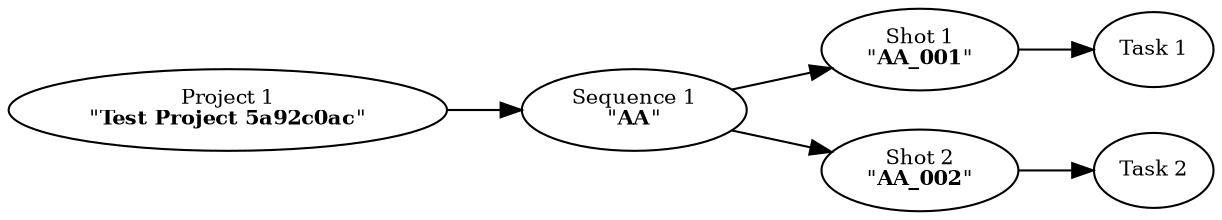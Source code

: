 digraph task_forked_context {
graph [rankdir="LR"]
node [fontsize=10]
project_ctx_1017bc690 [label=<Project 1<BR/>"<B>Test Project 5a92c0ac</B>">]
project_ctx_1017bc690 -> sequence_ctx_1017bc890
sequence_ctx_1017bc890 [label=<Sequence 1<BR/>"<B>AA</B>">]
sequence_ctx_1017bc890 -> shot_ctx_1017bc810
shot_ctx_1017bc810 [label=<Shot 1<BR/>"<B>AA_001</B>">]
shot_ctx_1017bc810 -> task_ctx_1017bc750
task_ctx_1017bc750 [label=<Task 1>]
sequence_ctx_1017bc890 -> shot_ctx_1017bc7d0
shot_ctx_1017bc7d0 [label=<Shot 2<BR/>"<B>AA_002</B>">]
shot_ctx_1017bc7d0 -> task_ctx_1017bc790
task_ctx_1017bc790 [label=<Task 2>]
}
